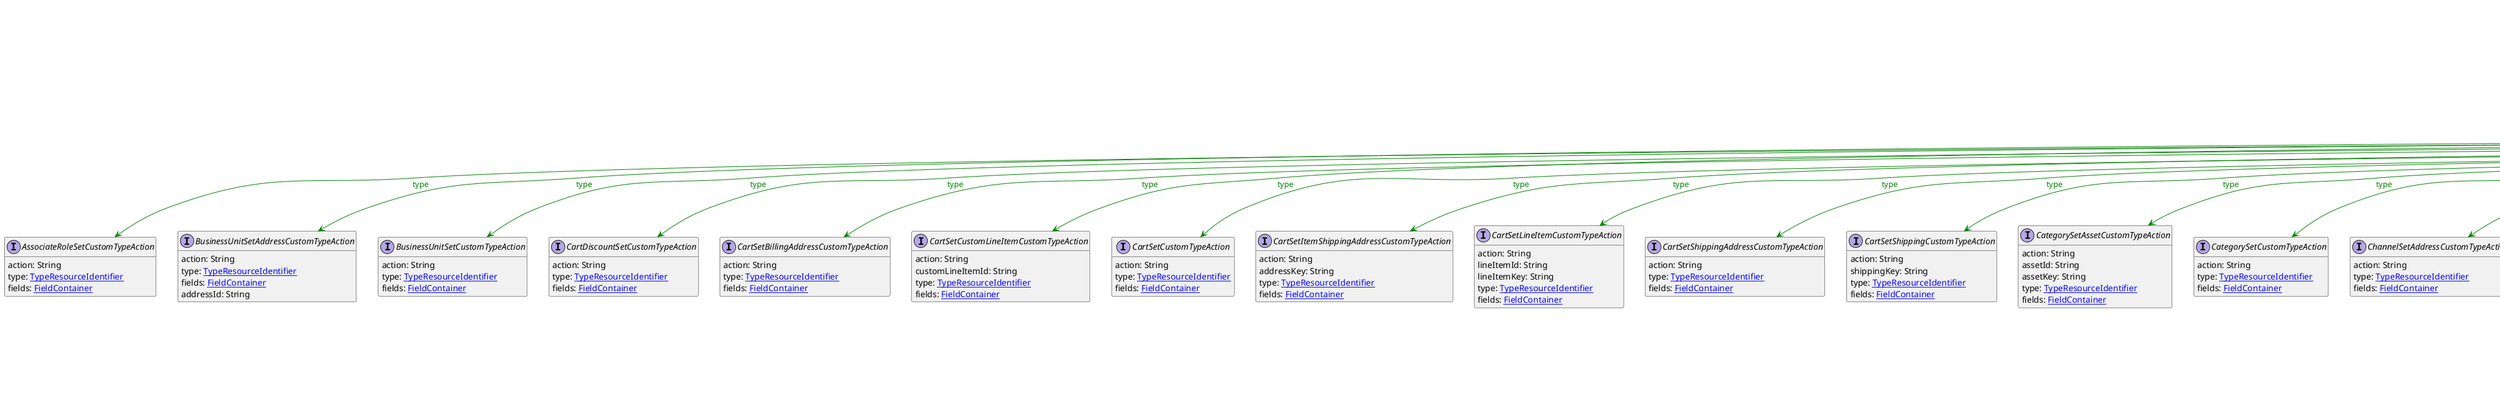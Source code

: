 @startuml

hide empty fields
hide empty methods
legend
|= |= line |
|<back:black>   </back>| inheritance |
|<back:green>   </back>| property reference |
|<back:blue>   </back>| discriminated class |
endlegend
interface TypeResourceIdentifier [[TypeResourceIdentifier.svg]] extends ResourceIdentifier {
    typeId: [[ReferenceTypeId.svg ReferenceTypeId]]
    id: String
    key: String
}
interface ResourceIdentifier [[ResourceIdentifier.svg]]  {
    typeId: [[ReferenceTypeId.svg ReferenceTypeId]]
    id: String
    key: String
}


interface AssociateRoleSetCustomTypeAction [[AssociateRoleSetCustomTypeAction.svg]]  {
    action: String
    type: [[TypeResourceIdentifier.svg TypeResourceIdentifier]]
    fields: [[FieldContainer.svg FieldContainer]]
}
interface BusinessUnitSetAddressCustomTypeAction [[BusinessUnitSetAddressCustomTypeAction.svg]]  {
    action: String
    type: [[TypeResourceIdentifier.svg TypeResourceIdentifier]]
    fields: [[FieldContainer.svg FieldContainer]]
    addressId: String
}
interface BusinessUnitSetCustomTypeAction [[BusinessUnitSetCustomTypeAction.svg]]  {
    action: String
    type: [[TypeResourceIdentifier.svg TypeResourceIdentifier]]
    fields: [[FieldContainer.svg FieldContainer]]
}
interface CartDiscountSetCustomTypeAction [[CartDiscountSetCustomTypeAction.svg]]  {
    action: String
    type: [[TypeResourceIdentifier.svg TypeResourceIdentifier]]
    fields: [[FieldContainer.svg FieldContainer]]
}
interface CartSetBillingAddressCustomTypeAction [[CartSetBillingAddressCustomTypeAction.svg]]  {
    action: String
    type: [[TypeResourceIdentifier.svg TypeResourceIdentifier]]
    fields: [[FieldContainer.svg FieldContainer]]
}
interface CartSetCustomLineItemCustomTypeAction [[CartSetCustomLineItemCustomTypeAction.svg]]  {
    action: String
    customLineItemId: String
    type: [[TypeResourceIdentifier.svg TypeResourceIdentifier]]
    fields: [[FieldContainer.svg FieldContainer]]
}
interface CartSetCustomTypeAction [[CartSetCustomTypeAction.svg]]  {
    action: String
    type: [[TypeResourceIdentifier.svg TypeResourceIdentifier]]
    fields: [[FieldContainer.svg FieldContainer]]
}
interface CartSetItemShippingAddressCustomTypeAction [[CartSetItemShippingAddressCustomTypeAction.svg]]  {
    action: String
    addressKey: String
    type: [[TypeResourceIdentifier.svg TypeResourceIdentifier]]
    fields: [[FieldContainer.svg FieldContainer]]
}
interface CartSetLineItemCustomTypeAction [[CartSetLineItemCustomTypeAction.svg]]  {
    action: String
    lineItemId: String
    lineItemKey: String
    type: [[TypeResourceIdentifier.svg TypeResourceIdentifier]]
    fields: [[FieldContainer.svg FieldContainer]]
}
interface CartSetShippingAddressCustomTypeAction [[CartSetShippingAddressCustomTypeAction.svg]]  {
    action: String
    type: [[TypeResourceIdentifier.svg TypeResourceIdentifier]]
    fields: [[FieldContainer.svg FieldContainer]]
}
interface CartSetShippingCustomTypeAction [[CartSetShippingCustomTypeAction.svg]]  {
    action: String
    shippingKey: String
    type: [[TypeResourceIdentifier.svg TypeResourceIdentifier]]
    fields: [[FieldContainer.svg FieldContainer]]
}
interface CategorySetAssetCustomTypeAction [[CategorySetAssetCustomTypeAction.svg]]  {
    action: String
    assetId: String
    assetKey: String
    type: [[TypeResourceIdentifier.svg TypeResourceIdentifier]]
    fields: [[FieldContainer.svg FieldContainer]]
}
interface CategorySetCustomTypeAction [[CategorySetCustomTypeAction.svg]]  {
    action: String
    type: [[TypeResourceIdentifier.svg TypeResourceIdentifier]]
    fields: [[FieldContainer.svg FieldContainer]]
}
interface ChannelSetAddressCustomTypeAction [[ChannelSetAddressCustomTypeAction.svg]]  {
    action: String
    type: [[TypeResourceIdentifier.svg TypeResourceIdentifier]]
    fields: [[FieldContainer.svg FieldContainer]]
}
interface ChannelSetCustomTypeAction [[ChannelSetCustomTypeAction.svg]]  {
    action: String
    type: [[TypeResourceIdentifier.svg TypeResourceIdentifier]]
    fields: [[FieldContainer.svg FieldContainer]]
}
interface CustomerGroupSetCustomTypeAction [[CustomerGroupSetCustomTypeAction.svg]]  {
    action: String
    type: [[TypeResourceIdentifier.svg TypeResourceIdentifier]]
    fields: [[FieldContainer.svg FieldContainer]]
}
interface CustomerSetAddressCustomTypeAction [[CustomerSetAddressCustomTypeAction.svg]]  {
    action: String
    addressId: String
    type: [[TypeResourceIdentifier.svg TypeResourceIdentifier]]
    fields: [[FieldContainer.svg FieldContainer]]
}
interface CustomerSetCustomTypeAction [[CustomerSetCustomTypeAction.svg]]  {
    action: String
    type: [[TypeResourceIdentifier.svg TypeResourceIdentifier]]
    fields: [[FieldContainer.svg FieldContainer]]
}
interface DiscountCodeSetCustomTypeAction [[DiscountCodeSetCustomTypeAction.svg]]  {
    action: String
    type: [[TypeResourceIdentifier.svg TypeResourceIdentifier]]
    fields: [[FieldContainer.svg FieldContainer]]
}
interface InventoryEntrySetCustomTypeAction [[InventoryEntrySetCustomTypeAction.svg]]  {
    action: String
    type: [[TypeResourceIdentifier.svg TypeResourceIdentifier]]
    fields: [[FieldContainer.svg FieldContainer]]
}
interface MyBusinessUnitSetAddressCustomTypeAction [[MyBusinessUnitSetAddressCustomTypeAction.svg]]  {
    action: String
    type: [[TypeResourceIdentifier.svg TypeResourceIdentifier]]
    fields: [[FieldContainer.svg FieldContainer]]
    addressId: String
}
interface MyBusinessUnitSetCustomTypeAction [[MyBusinessUnitSetCustomTypeAction.svg]]  {
    action: String
    type: [[TypeResourceIdentifier.svg TypeResourceIdentifier]]
    fields: [[FieldContainer.svg FieldContainer]]
}
interface MyCartSetCustomTypeAction [[MyCartSetCustomTypeAction.svg]]  {
    action: String
    type: [[TypeResourceIdentifier.svg TypeResourceIdentifier]]
    fields: [[FieldContainer.svg FieldContainer]]
}
interface MyCartSetLineItemCustomTypeAction [[MyCartSetLineItemCustomTypeAction.svg]]  {
    action: String
    lineItemId: String
    lineItemKey: String
    type: [[TypeResourceIdentifier.svg TypeResourceIdentifier]]
    fields: [[FieldContainer.svg FieldContainer]]
}
interface MyCustomerSetCustomTypeAction [[MyCustomerSetCustomTypeAction.svg]]  {
    action: String
    type: [[TypeResourceIdentifier.svg TypeResourceIdentifier]]
    fields: [[FieldContainer.svg FieldContainer]]
}
interface MyShoppingListSetCustomTypeAction [[MyShoppingListSetCustomTypeAction.svg]]  {
    action: String
    type: [[TypeResourceIdentifier.svg TypeResourceIdentifier]]
    fields: [[FieldContainer.svg FieldContainer]]
}
interface MyShoppingListSetLineItemCustomTypeAction [[MyShoppingListSetLineItemCustomTypeAction.svg]]  {
    action: String
    lineItemId: String
    type: [[TypeResourceIdentifier.svg TypeResourceIdentifier]]
    fields: [[FieldContainer.svg FieldContainer]]
}
interface MyShoppingListSetTextLineItemCustomTypeAction [[MyShoppingListSetTextLineItemCustomTypeAction.svg]]  {
    action: String
    textLineItemId: String
    type: [[TypeResourceIdentifier.svg TypeResourceIdentifier]]
    fields: [[FieldContainer.svg FieldContainer]]
}
interface OrderEditSetCustomTypeAction [[OrderEditSetCustomTypeAction.svg]]  {
    action: String
    type: [[TypeResourceIdentifier.svg TypeResourceIdentifier]]
    fields: [[FieldContainer.svg FieldContainer]]
}
interface StagedOrderSetBillingAddressCustomTypeAction [[StagedOrderSetBillingAddressCustomTypeAction.svg]]  {
    action: String
    type: [[TypeResourceIdentifier.svg TypeResourceIdentifier]]
    fields: [[FieldContainer.svg FieldContainer]]
}
interface StagedOrderSetCustomLineItemCustomTypeAction [[StagedOrderSetCustomLineItemCustomTypeAction.svg]]  {
    action: String
    customLineItemId: String
    type: [[TypeResourceIdentifier.svg TypeResourceIdentifier]]
    fields: [[FieldContainer.svg FieldContainer]]
}
interface StagedOrderSetCustomTypeAction [[StagedOrderSetCustomTypeAction.svg]]  {
    action: String
    type: [[TypeResourceIdentifier.svg TypeResourceIdentifier]]
    fields: [[FieldContainer.svg FieldContainer]]
}
interface StagedOrderSetDeliveryAddressCustomTypeAction [[StagedOrderSetDeliveryAddressCustomTypeAction.svg]]  {
    action: String
    deliveryId: String
    deliveryKey: String
    type: [[TypeResourceIdentifier.svg TypeResourceIdentifier]]
    fields: [[FieldContainer.svg FieldContainer]]
}
interface StagedOrderSetDeliveryCustomTypeAction [[StagedOrderSetDeliveryCustomTypeAction.svg]]  {
    action: String
    deliveryId: String
    deliveryKey: String
    type: [[TypeResourceIdentifier.svg TypeResourceIdentifier]]
    fields: [[FieldContainer.svg FieldContainer]]
}
interface StagedOrderSetItemShippingAddressCustomTypeAction [[StagedOrderSetItemShippingAddressCustomTypeAction.svg]]  {
    action: String
    addressKey: String
    type: [[TypeResourceIdentifier.svg TypeResourceIdentifier]]
    fields: [[FieldContainer.svg FieldContainer]]
}
interface StagedOrderSetLineItemCustomTypeAction [[StagedOrderSetLineItemCustomTypeAction.svg]]  {
    action: String
    lineItemId: String
    lineItemKey: String
    type: [[TypeResourceIdentifier.svg TypeResourceIdentifier]]
    fields: [[FieldContainer.svg FieldContainer]]
}
interface StagedOrderSetParcelCustomTypeAction [[StagedOrderSetParcelCustomTypeAction.svg]]  {
    action: String
    parcelId: String
    parcelKey: String
    type: [[TypeResourceIdentifier.svg TypeResourceIdentifier]]
    fields: [[FieldContainer.svg FieldContainer]]
}
interface StagedOrderSetReturnItemCustomTypeAction [[StagedOrderSetReturnItemCustomTypeAction.svg]]  {
    action: String
    returnItemId: String
    type: [[TypeResourceIdentifier.svg TypeResourceIdentifier]]
    fields: [[FieldContainer.svg FieldContainer]]
}
interface StagedOrderSetShippingAddressCustomTypeAction [[StagedOrderSetShippingAddressCustomTypeAction.svg]]  {
    action: String
    type: [[TypeResourceIdentifier.svg TypeResourceIdentifier]]
    fields: [[FieldContainer.svg FieldContainer]]
}
interface OrderSetBillingAddressCustomTypeAction [[OrderSetBillingAddressCustomTypeAction.svg]]  {
    action: String
    type: [[TypeResourceIdentifier.svg TypeResourceIdentifier]]
    fields: [[FieldContainer.svg FieldContainer]]
}
interface OrderSetCustomLineItemCustomTypeAction [[OrderSetCustomLineItemCustomTypeAction.svg]]  {
    action: String
    customLineItemId: String
    type: [[TypeResourceIdentifier.svg TypeResourceIdentifier]]
    fields: [[FieldContainer.svg FieldContainer]]
}
interface OrderSetCustomTypeAction [[OrderSetCustomTypeAction.svg]]  {
    action: String
    type: [[TypeResourceIdentifier.svg TypeResourceIdentifier]]
    fields: [[FieldContainer.svg FieldContainer]]
}
interface OrderSetDeliveryAddressCustomTypeAction [[OrderSetDeliveryAddressCustomTypeAction.svg]]  {
    action: String
    deliveryId: String
    deliveryKey: String
    type: [[TypeResourceIdentifier.svg TypeResourceIdentifier]]
    fields: [[FieldContainer.svg FieldContainer]]
}
interface OrderSetDeliveryCustomTypeAction [[OrderSetDeliveryCustomTypeAction.svg]]  {
    action: String
    deliveryId: String
    deliveryKey: String
    type: [[TypeResourceIdentifier.svg TypeResourceIdentifier]]
    fields: [[FieldContainer.svg FieldContainer]]
}
interface OrderSetItemShippingAddressCustomTypeAction [[OrderSetItemShippingAddressCustomTypeAction.svg]]  {
    action: String
    addressKey: String
    type: [[TypeResourceIdentifier.svg TypeResourceIdentifier]]
    fields: [[FieldContainer.svg FieldContainer]]
}
interface OrderSetLineItemCustomTypeAction [[OrderSetLineItemCustomTypeAction.svg]]  {
    action: String
    lineItemId: String
    lineItemKey: String
    type: [[TypeResourceIdentifier.svg TypeResourceIdentifier]]
    fields: [[FieldContainer.svg FieldContainer]]
}
interface OrderSetParcelCustomTypeAction [[OrderSetParcelCustomTypeAction.svg]]  {
    action: String
    parcelId: String
    parcelKey: String
    type: [[TypeResourceIdentifier.svg TypeResourceIdentifier]]
    fields: [[FieldContainer.svg FieldContainer]]
}
interface OrderSetReturnItemCustomTypeAction [[OrderSetReturnItemCustomTypeAction.svg]]  {
    action: String
    returnItemId: String
    type: [[TypeResourceIdentifier.svg TypeResourceIdentifier]]
    fields: [[FieldContainer.svg FieldContainer]]
}
interface OrderSetShippingAddressCustomTypeAction [[OrderSetShippingAddressCustomTypeAction.svg]]  {
    action: String
    type: [[TypeResourceIdentifier.svg TypeResourceIdentifier]]
    fields: [[FieldContainer.svg FieldContainer]]
}
interface PaymentAddInterfaceInteractionAction [[PaymentAddInterfaceInteractionAction.svg]]  {
    action: String
    type: [[TypeResourceIdentifier.svg TypeResourceIdentifier]]
    fields: [[FieldContainer.svg FieldContainer]]
}
interface PaymentSetCustomTypeAction [[PaymentSetCustomTypeAction.svg]]  {
    action: String
    type: [[TypeResourceIdentifier.svg TypeResourceIdentifier]]
    fields: [[FieldContainer.svg FieldContainer]]
}
interface PaymentSetTransactionCustomTypeAction [[PaymentSetTransactionCustomTypeAction.svg]]  {
    action: String
    transactionId: String
    type: [[TypeResourceIdentifier.svg TypeResourceIdentifier]]
    fields: [[FieldContainer.svg FieldContainer]]
}
interface ProductSelectionSetCustomTypeAction [[ProductSelectionSetCustomTypeAction.svg]]  {
    action: String
    type: [[TypeResourceIdentifier.svg TypeResourceIdentifier]]
    fields: [[FieldContainer.svg FieldContainer]]
}
interface ProductSetAssetCustomTypeAction [[ProductSetAssetCustomTypeAction.svg]]  {
    action: String
    variantId: Long
    sku: String
    staged: Boolean
    assetId: String
    assetKey: String
    type: [[TypeResourceIdentifier.svg TypeResourceIdentifier]]
    fields: [[FieldContainer.svg FieldContainer]]
}
interface ProductSetProductPriceCustomTypeAction [[ProductSetProductPriceCustomTypeAction.svg]]  {
    action: String
    priceId: String
    staged: Boolean
    type: [[TypeResourceIdentifier.svg TypeResourceIdentifier]]
    fields: [[FieldContainer.svg FieldContainer]]
}
interface QuoteRequestSetCustomTypeAction [[QuoteRequestSetCustomTypeAction.svg]]  {
    action: String
    type: [[TypeResourceIdentifier.svg TypeResourceIdentifier]]
    fields: [[FieldContainer.svg FieldContainer]]
}
interface QuoteSetCustomTypeAction [[QuoteSetCustomTypeAction.svg]]  {
    action: String
    type: [[TypeResourceIdentifier.svg TypeResourceIdentifier]]
    fields: [[FieldContainer.svg FieldContainer]]
}
interface ReviewSetCustomTypeAction [[ReviewSetCustomTypeAction.svg]]  {
    action: String
    type: [[TypeResourceIdentifier.svg TypeResourceIdentifier]]
    fields: [[FieldContainer.svg FieldContainer]]
}
interface ShippingMethodSetCustomTypeAction [[ShippingMethodSetCustomTypeAction.svg]]  {
    action: String
    type: [[TypeResourceIdentifier.svg TypeResourceIdentifier]]
    fields: [[FieldContainer.svg FieldContainer]]
}
interface ShoppingListSetCustomTypeAction [[ShoppingListSetCustomTypeAction.svg]]  {
    action: String
    type: [[TypeResourceIdentifier.svg TypeResourceIdentifier]]
    fields: [[FieldContainer.svg FieldContainer]]
}
interface ShoppingListSetLineItemCustomTypeAction [[ShoppingListSetLineItemCustomTypeAction.svg]]  {
    action: String
    lineItemId: String
    type: [[TypeResourceIdentifier.svg TypeResourceIdentifier]]
    fields: [[FieldContainer.svg FieldContainer]]
}
interface ShoppingListSetTextLineItemCustomTypeAction [[ShoppingListSetTextLineItemCustomTypeAction.svg]]  {
    action: String
    textLineItemId: String
    type: [[TypeResourceIdentifier.svg TypeResourceIdentifier]]
    fields: [[FieldContainer.svg FieldContainer]]
}
interface StagedQuoteSetCustomTypeAction [[StagedQuoteSetCustomTypeAction.svg]]  {
    action: String
    type: [[TypeResourceIdentifier.svg TypeResourceIdentifier]]
    fields: [[FieldContainer.svg FieldContainer]]
}
interface StandalonePriceSetCustomTypeAction [[StandalonePriceSetCustomTypeAction.svg]]  {
    action: String
    type: [[TypeResourceIdentifier.svg TypeResourceIdentifier]]
    fields: [[FieldContainer.svg FieldContainer]]
}
interface StoreSetCustomTypeAction [[StoreSetCustomTypeAction.svg]]  {
    action: String
    type: [[TypeResourceIdentifier.svg TypeResourceIdentifier]]
    fields: [[FieldContainer.svg FieldContainer]]
}
interface CustomFieldsDraft [[CustomFieldsDraft.svg]]  {
    type: [[TypeResourceIdentifier.svg TypeResourceIdentifier]]
    fields: [[FieldContainer.svg FieldContainer]]
}

TypeResourceIdentifier --> AssociateRoleSetCustomTypeAction #green;text:green : "type"
TypeResourceIdentifier --> BusinessUnitSetAddressCustomTypeAction #green;text:green : "type"
TypeResourceIdentifier --> BusinessUnitSetCustomTypeAction #green;text:green : "type"
TypeResourceIdentifier --> CartDiscountSetCustomTypeAction #green;text:green : "type"
TypeResourceIdentifier --> CartSetBillingAddressCustomTypeAction #green;text:green : "type"
TypeResourceIdentifier --> CartSetCustomLineItemCustomTypeAction #green;text:green : "type"
TypeResourceIdentifier --> CartSetCustomTypeAction #green;text:green : "type"
TypeResourceIdentifier --> CartSetItemShippingAddressCustomTypeAction #green;text:green : "type"
TypeResourceIdentifier --> CartSetLineItemCustomTypeAction #green;text:green : "type"
TypeResourceIdentifier --> CartSetShippingAddressCustomTypeAction #green;text:green : "type"
TypeResourceIdentifier --> CartSetShippingCustomTypeAction #green;text:green : "type"
TypeResourceIdentifier --> CategorySetAssetCustomTypeAction #green;text:green : "type"
TypeResourceIdentifier --> CategorySetCustomTypeAction #green;text:green : "type"
TypeResourceIdentifier --> ChannelSetAddressCustomTypeAction #green;text:green : "type"
TypeResourceIdentifier --> ChannelSetCustomTypeAction #green;text:green : "type"
TypeResourceIdentifier --> CustomerGroupSetCustomTypeAction #green;text:green : "type"
TypeResourceIdentifier --> CustomerSetAddressCustomTypeAction #green;text:green : "type"
TypeResourceIdentifier --> CustomerSetCustomTypeAction #green;text:green : "type"
TypeResourceIdentifier --> DiscountCodeSetCustomTypeAction #green;text:green : "type"
TypeResourceIdentifier --> InventoryEntrySetCustomTypeAction #green;text:green : "type"
TypeResourceIdentifier --> MyBusinessUnitSetAddressCustomTypeAction #green;text:green : "type"
TypeResourceIdentifier --> MyBusinessUnitSetCustomTypeAction #green;text:green : "type"
TypeResourceIdentifier --> MyCartSetCustomTypeAction #green;text:green : "type"
TypeResourceIdentifier --> MyCartSetLineItemCustomTypeAction #green;text:green : "type"
TypeResourceIdentifier --> MyCustomerSetCustomTypeAction #green;text:green : "type"
TypeResourceIdentifier --> MyShoppingListSetCustomTypeAction #green;text:green : "type"
TypeResourceIdentifier --> MyShoppingListSetLineItemCustomTypeAction #green;text:green : "type"
TypeResourceIdentifier --> MyShoppingListSetTextLineItemCustomTypeAction #green;text:green : "type"
TypeResourceIdentifier --> OrderEditSetCustomTypeAction #green;text:green : "type"
TypeResourceIdentifier --> StagedOrderSetBillingAddressCustomTypeAction #green;text:green : "type"
TypeResourceIdentifier --> StagedOrderSetCustomLineItemCustomTypeAction #green;text:green : "type"
TypeResourceIdentifier --> StagedOrderSetCustomTypeAction #green;text:green : "type"
TypeResourceIdentifier --> StagedOrderSetDeliveryAddressCustomTypeAction #green;text:green : "type"
TypeResourceIdentifier --> StagedOrderSetDeliveryCustomTypeAction #green;text:green : "type"
TypeResourceIdentifier --> StagedOrderSetItemShippingAddressCustomTypeAction #green;text:green : "type"
TypeResourceIdentifier --> StagedOrderSetLineItemCustomTypeAction #green;text:green : "type"
TypeResourceIdentifier --> StagedOrderSetParcelCustomTypeAction #green;text:green : "type"
TypeResourceIdentifier --> StagedOrderSetReturnItemCustomTypeAction #green;text:green : "type"
TypeResourceIdentifier --> StagedOrderSetShippingAddressCustomTypeAction #green;text:green : "type"
TypeResourceIdentifier --> OrderSetBillingAddressCustomTypeAction #green;text:green : "type"
TypeResourceIdentifier --> OrderSetCustomLineItemCustomTypeAction #green;text:green : "type"
TypeResourceIdentifier --> OrderSetCustomTypeAction #green;text:green : "type"
TypeResourceIdentifier --> OrderSetDeliveryAddressCustomTypeAction #green;text:green : "type"
TypeResourceIdentifier --> OrderSetDeliveryCustomTypeAction #green;text:green : "type"
TypeResourceIdentifier --> OrderSetItemShippingAddressCustomTypeAction #green;text:green : "type"
TypeResourceIdentifier --> OrderSetLineItemCustomTypeAction #green;text:green : "type"
TypeResourceIdentifier --> OrderSetParcelCustomTypeAction #green;text:green : "type"
TypeResourceIdentifier --> OrderSetReturnItemCustomTypeAction #green;text:green : "type"
TypeResourceIdentifier --> OrderSetShippingAddressCustomTypeAction #green;text:green : "type"
TypeResourceIdentifier --> PaymentAddInterfaceInteractionAction #green;text:green : "type"
TypeResourceIdentifier --> PaymentSetCustomTypeAction #green;text:green : "type"
TypeResourceIdentifier --> PaymentSetTransactionCustomTypeAction #green;text:green : "type"
TypeResourceIdentifier --> ProductSelectionSetCustomTypeAction #green;text:green : "type"
TypeResourceIdentifier --> ProductSetAssetCustomTypeAction #green;text:green : "type"
TypeResourceIdentifier --> ProductSetProductPriceCustomTypeAction #green;text:green : "type"
TypeResourceIdentifier --> QuoteRequestSetCustomTypeAction #green;text:green : "type"
TypeResourceIdentifier --> QuoteSetCustomTypeAction #green;text:green : "type"
TypeResourceIdentifier --> ReviewSetCustomTypeAction #green;text:green : "type"
TypeResourceIdentifier --> ShippingMethodSetCustomTypeAction #green;text:green : "type"
TypeResourceIdentifier --> ShoppingListSetCustomTypeAction #green;text:green : "type"
TypeResourceIdentifier --> ShoppingListSetLineItemCustomTypeAction #green;text:green : "type"
TypeResourceIdentifier --> ShoppingListSetTextLineItemCustomTypeAction #green;text:green : "type"
TypeResourceIdentifier --> StagedQuoteSetCustomTypeAction #green;text:green : "type"
TypeResourceIdentifier --> StandalonePriceSetCustomTypeAction #green;text:green : "type"
TypeResourceIdentifier --> StoreSetCustomTypeAction #green;text:green : "type"
TypeResourceIdentifier --> CustomFieldsDraft #green;text:green : "type"
@enduml
